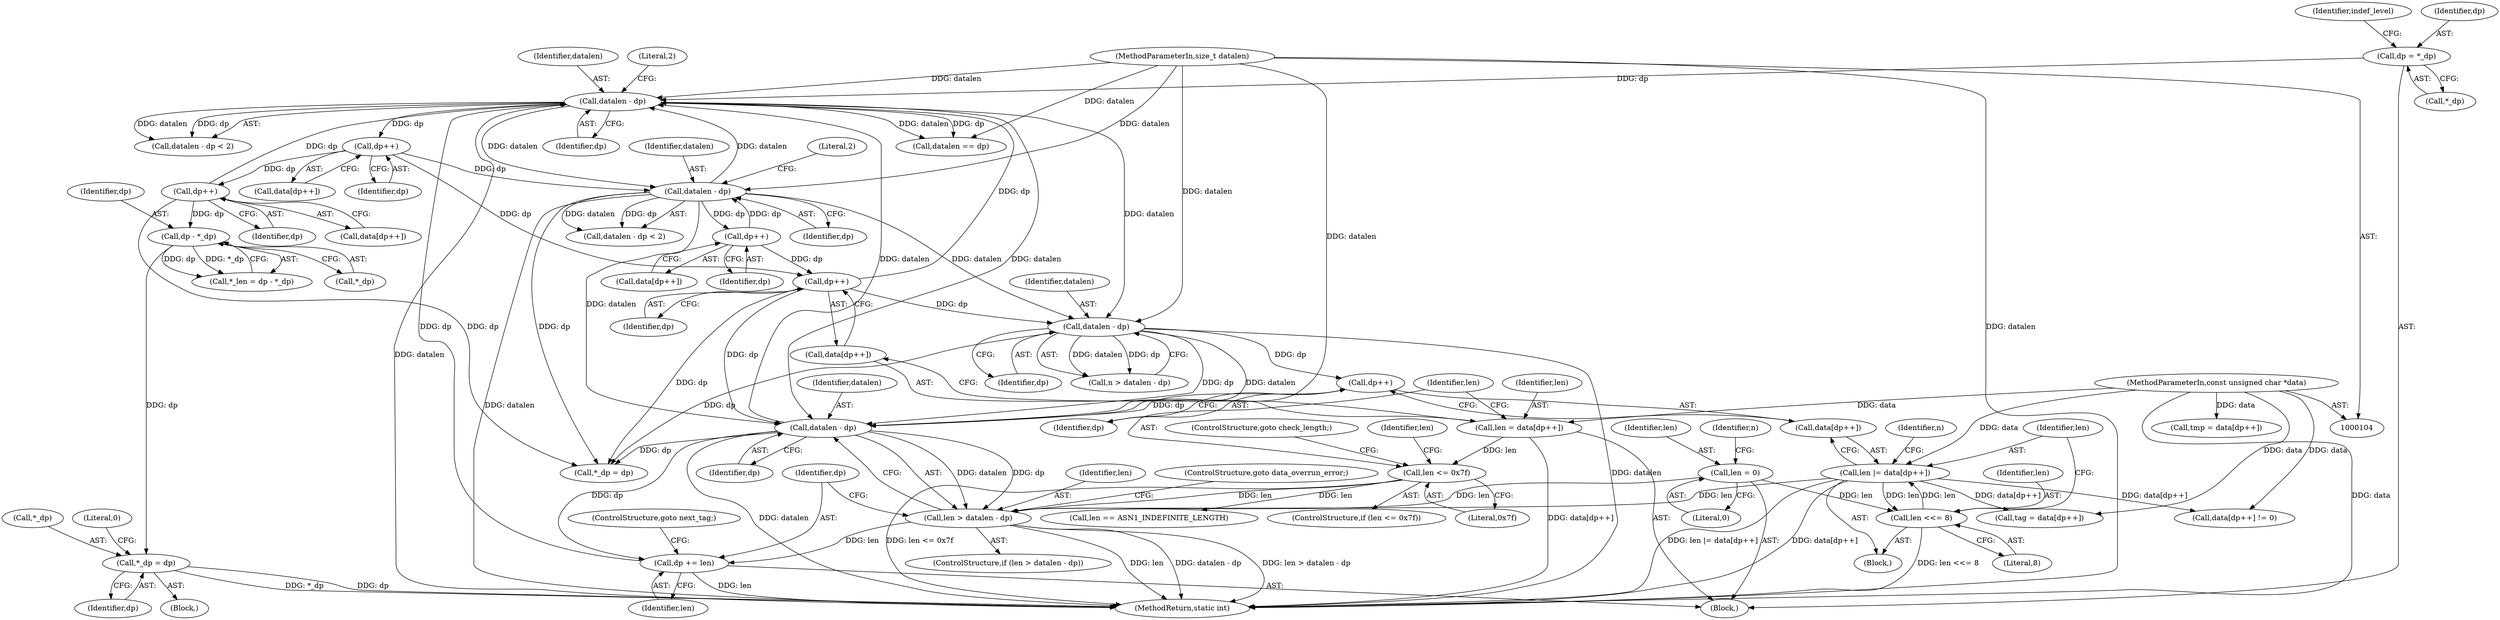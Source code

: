digraph "0_linux_23c8a812dc3c621009e4f0e5342aa4e2ede1ceaa@pointer" {
"1000171" [label="(Call,*_dp = dp)"];
"1000167" [label="(Call,dp - *_dp)"];
"1000154" [label="(Call,dp++)"];
"1000143" [label="(Call,dp++)"];
"1000128" [label="(Call,datalen - dp)"];
"1000280" [label="(Call,datalen - dp)"];
"1000253" [label="(Call,datalen - dp)"];
"1000191" [label="(Call,datalen - dp)"];
"1000106" [label="(MethodParameterIn,size_t datalen)"];
"1000200" [label="(Call,dp++)"];
"1000209" [label="(Call,dp++)"];
"1000274" [label="(Call,dp++)"];
"1000284" [label="(Call,dp += len)"];
"1000278" [label="(Call,len > datalen - dp)"];
"1000257" [label="(Call,len = 0)"];
"1000212" [label="(Call,len <= 0x7f)"];
"1000205" [label="(Call,len = data[dp++])"];
"1000105" [label="(MethodParameterIn,const unsigned char *data)"];
"1000270" [label="(Call,len |= data[dp++])"];
"1000267" [label="(Call,len <<= 8)"];
"1000114" [label="(Call,dp = *_dp)"];
"1000251" [label="(Call,n > datalen - dp)"];
"1000282" [label="(Identifier,dp)"];
"1000258" [label="(Identifier,len)"];
"1000262" [label="(Identifier,n)"];
"1000218" [label="(Call,len == ASN1_INDEFINITE_LENGTH)"];
"1000110" [label="(Block,)"];
"1000129" [label="(Identifier,datalen)"];
"1000154" [label="(Call,dp++)"];
"1000270" [label="(Call,len |= data[dp++])"];
"1000116" [label="(Call,*_dp)"];
"1000285" [label="(Identifier,dp)"];
"1000172" [label="(Call,*_dp)"];
"1000155" [label="(Identifier,dp)"];
"1000267" [label="(Call,len <<= 8)"];
"1000167" [label="(Call,dp - *_dp)"];
"1000271" [label="(Identifier,len)"];
"1000128" [label="(Call,datalen - dp)"];
"1000274" [label="(Call,dp++)"];
"1000190" [label="(Call,datalen - dp < 2)"];
"1000255" [label="(Identifier,dp)"];
"1000265" [label="(Identifier,n)"];
"1000139" [label="(Call,tag = data[dp++])"];
"1000192" [label="(Identifier,datalen)"];
"1000213" [label="(Identifier,len)"];
"1000211" [label="(ControlStructure,if (len <= 0x7f))"];
"1000278" [label="(Call,len > datalen - dp)"];
"1000171" [label="(Call,*_dp = dp)"];
"1000130" [label="(Identifier,dp)"];
"1000127" [label="(Call,datalen - dp < 2)"];
"1000279" [label="(Identifier,len)"];
"1000169" [label="(Call,*_dp)"];
"1000215" [label="(ControlStructure,goto check_length;)"];
"1000325" [label="(MethodReturn,static int)"];
"1000174" [label="(Identifier,dp)"];
"1000318" [label="(Call,*_dp = dp)"];
"1000283" [label="(ControlStructure,goto data_overrun_error;)"];
"1000144" [label="(Identifier,dp)"];
"1000212" [label="(Call,len <= 0x7f)"];
"1000151" [label="(Call,data[dp++] != 0)"];
"1000152" [label="(Call,data[dp++])"];
"1000122" [label="(Identifier,indef_level)"];
"1000168" [label="(Identifier,dp)"];
"1000269" [label="(Literal,8)"];
"1000114" [label="(Call,dp = *_dp)"];
"1000210" [label="(Identifier,dp)"];
"1000268" [label="(Identifier,len)"];
"1000275" [label="(Identifier,dp)"];
"1000176" [label="(Literal,0)"];
"1000201" [label="(Identifier,dp)"];
"1000286" [label="(Identifier,len)"];
"1000257" [label="(Call,len = 0)"];
"1000163" [label="(Block,)"];
"1000164" [label="(Call,*_len = dp - *_dp)"];
"1000272" [label="(Call,data[dp++])"];
"1000196" [label="(Call,tmp = data[dp++])"];
"1000266" [label="(Block,)"];
"1000259" [label="(Literal,0)"];
"1000280" [label="(Call,datalen - dp)"];
"1000254" [label="(Identifier,datalen)"];
"1000277" [label="(ControlStructure,if (len > datalen - dp))"];
"1000253" [label="(Call,datalen - dp)"];
"1000131" [label="(Literal,2)"];
"1000281" [label="(Identifier,datalen)"];
"1000191" [label="(Call,datalen - dp)"];
"1000198" [label="(Call,data[dp++])"];
"1000200" [label="(Call,dp++)"];
"1000209" [label="(Call,dp++)"];
"1000219" [label="(Identifier,len)"];
"1000287" [label="(ControlStructure,goto next_tag;)"];
"1000207" [label="(Call,data[dp++])"];
"1000214" [label="(Literal,0x7f)"];
"1000206" [label="(Identifier,len)"];
"1000205" [label="(Call,len = data[dp++])"];
"1000141" [label="(Call,data[dp++])"];
"1000134" [label="(Call,datalen == dp)"];
"1000194" [label="(Literal,2)"];
"1000105" [label="(MethodParameterIn,const unsigned char *data)"];
"1000193" [label="(Identifier,dp)"];
"1000106" [label="(MethodParameterIn,size_t datalen)"];
"1000115" [label="(Identifier,dp)"];
"1000143" [label="(Call,dp++)"];
"1000284" [label="(Call,dp += len)"];
"1000171" -> "1000163"  [label="AST: "];
"1000171" -> "1000174"  [label="CFG: "];
"1000172" -> "1000171"  [label="AST: "];
"1000174" -> "1000171"  [label="AST: "];
"1000176" -> "1000171"  [label="CFG: "];
"1000171" -> "1000325"  [label="DDG: *_dp"];
"1000171" -> "1000325"  [label="DDG: dp"];
"1000167" -> "1000171"  [label="DDG: dp"];
"1000167" -> "1000164"  [label="AST: "];
"1000167" -> "1000169"  [label="CFG: "];
"1000168" -> "1000167"  [label="AST: "];
"1000169" -> "1000167"  [label="AST: "];
"1000164" -> "1000167"  [label="CFG: "];
"1000167" -> "1000164"  [label="DDG: dp"];
"1000167" -> "1000164"  [label="DDG: *_dp"];
"1000154" -> "1000167"  [label="DDG: dp"];
"1000154" -> "1000152"  [label="AST: "];
"1000154" -> "1000155"  [label="CFG: "];
"1000155" -> "1000154"  [label="AST: "];
"1000152" -> "1000154"  [label="CFG: "];
"1000154" -> "1000128"  [label="DDG: dp"];
"1000143" -> "1000154"  [label="DDG: dp"];
"1000154" -> "1000318"  [label="DDG: dp"];
"1000143" -> "1000141"  [label="AST: "];
"1000143" -> "1000144"  [label="CFG: "];
"1000144" -> "1000143"  [label="AST: "];
"1000141" -> "1000143"  [label="CFG: "];
"1000128" -> "1000143"  [label="DDG: dp"];
"1000143" -> "1000191"  [label="DDG: dp"];
"1000143" -> "1000209"  [label="DDG: dp"];
"1000128" -> "1000127"  [label="AST: "];
"1000128" -> "1000130"  [label="CFG: "];
"1000129" -> "1000128"  [label="AST: "];
"1000130" -> "1000128"  [label="AST: "];
"1000131" -> "1000128"  [label="CFG: "];
"1000128" -> "1000325"  [label="DDG: datalen"];
"1000128" -> "1000127"  [label="DDG: datalen"];
"1000128" -> "1000127"  [label="DDG: dp"];
"1000280" -> "1000128"  [label="DDG: datalen"];
"1000191" -> "1000128"  [label="DDG: datalen"];
"1000106" -> "1000128"  [label="DDG: datalen"];
"1000284" -> "1000128"  [label="DDG: dp"];
"1000209" -> "1000128"  [label="DDG: dp"];
"1000114" -> "1000128"  [label="DDG: dp"];
"1000128" -> "1000134"  [label="DDG: datalen"];
"1000128" -> "1000134"  [label="DDG: dp"];
"1000128" -> "1000191"  [label="DDG: datalen"];
"1000128" -> "1000253"  [label="DDG: datalen"];
"1000128" -> "1000280"  [label="DDG: datalen"];
"1000280" -> "1000278"  [label="AST: "];
"1000280" -> "1000282"  [label="CFG: "];
"1000281" -> "1000280"  [label="AST: "];
"1000282" -> "1000280"  [label="AST: "];
"1000278" -> "1000280"  [label="CFG: "];
"1000280" -> "1000325"  [label="DDG: datalen"];
"1000280" -> "1000278"  [label="DDG: datalen"];
"1000280" -> "1000278"  [label="DDG: dp"];
"1000253" -> "1000280"  [label="DDG: datalen"];
"1000253" -> "1000280"  [label="DDG: dp"];
"1000191" -> "1000280"  [label="DDG: datalen"];
"1000106" -> "1000280"  [label="DDG: datalen"];
"1000209" -> "1000280"  [label="DDG: dp"];
"1000274" -> "1000280"  [label="DDG: dp"];
"1000280" -> "1000284"  [label="DDG: dp"];
"1000280" -> "1000318"  [label="DDG: dp"];
"1000253" -> "1000251"  [label="AST: "];
"1000253" -> "1000255"  [label="CFG: "];
"1000254" -> "1000253"  [label="AST: "];
"1000255" -> "1000253"  [label="AST: "];
"1000251" -> "1000253"  [label="CFG: "];
"1000253" -> "1000325"  [label="DDG: datalen"];
"1000253" -> "1000251"  [label="DDG: datalen"];
"1000253" -> "1000251"  [label="DDG: dp"];
"1000191" -> "1000253"  [label="DDG: datalen"];
"1000106" -> "1000253"  [label="DDG: datalen"];
"1000209" -> "1000253"  [label="DDG: dp"];
"1000253" -> "1000274"  [label="DDG: dp"];
"1000253" -> "1000318"  [label="DDG: dp"];
"1000191" -> "1000190"  [label="AST: "];
"1000191" -> "1000193"  [label="CFG: "];
"1000192" -> "1000191"  [label="AST: "];
"1000193" -> "1000191"  [label="AST: "];
"1000194" -> "1000191"  [label="CFG: "];
"1000191" -> "1000325"  [label="DDG: datalen"];
"1000191" -> "1000190"  [label="DDG: datalen"];
"1000191" -> "1000190"  [label="DDG: dp"];
"1000106" -> "1000191"  [label="DDG: datalen"];
"1000200" -> "1000191"  [label="DDG: dp"];
"1000191" -> "1000200"  [label="DDG: dp"];
"1000191" -> "1000318"  [label="DDG: dp"];
"1000106" -> "1000104"  [label="AST: "];
"1000106" -> "1000325"  [label="DDG: datalen"];
"1000106" -> "1000134"  [label="DDG: datalen"];
"1000200" -> "1000198"  [label="AST: "];
"1000200" -> "1000201"  [label="CFG: "];
"1000201" -> "1000200"  [label="AST: "];
"1000198" -> "1000200"  [label="CFG: "];
"1000200" -> "1000209"  [label="DDG: dp"];
"1000209" -> "1000207"  [label="AST: "];
"1000209" -> "1000210"  [label="CFG: "];
"1000210" -> "1000209"  [label="AST: "];
"1000207" -> "1000209"  [label="CFG: "];
"1000209" -> "1000318"  [label="DDG: dp"];
"1000274" -> "1000272"  [label="AST: "];
"1000274" -> "1000275"  [label="CFG: "];
"1000275" -> "1000274"  [label="AST: "];
"1000272" -> "1000274"  [label="CFG: "];
"1000284" -> "1000110"  [label="AST: "];
"1000284" -> "1000286"  [label="CFG: "];
"1000285" -> "1000284"  [label="AST: "];
"1000286" -> "1000284"  [label="AST: "];
"1000287" -> "1000284"  [label="CFG: "];
"1000284" -> "1000325"  [label="DDG: len"];
"1000278" -> "1000284"  [label="DDG: len"];
"1000278" -> "1000277"  [label="AST: "];
"1000279" -> "1000278"  [label="AST: "];
"1000283" -> "1000278"  [label="CFG: "];
"1000285" -> "1000278"  [label="CFG: "];
"1000278" -> "1000325"  [label="DDG: datalen - dp"];
"1000278" -> "1000325"  [label="DDG: len > datalen - dp"];
"1000278" -> "1000325"  [label="DDG: len"];
"1000257" -> "1000278"  [label="DDG: len"];
"1000212" -> "1000278"  [label="DDG: len"];
"1000270" -> "1000278"  [label="DDG: len"];
"1000257" -> "1000110"  [label="AST: "];
"1000257" -> "1000259"  [label="CFG: "];
"1000258" -> "1000257"  [label="AST: "];
"1000259" -> "1000257"  [label="AST: "];
"1000262" -> "1000257"  [label="CFG: "];
"1000257" -> "1000267"  [label="DDG: len"];
"1000212" -> "1000211"  [label="AST: "];
"1000212" -> "1000214"  [label="CFG: "];
"1000213" -> "1000212"  [label="AST: "];
"1000214" -> "1000212"  [label="AST: "];
"1000215" -> "1000212"  [label="CFG: "];
"1000219" -> "1000212"  [label="CFG: "];
"1000212" -> "1000325"  [label="DDG: len <= 0x7f"];
"1000205" -> "1000212"  [label="DDG: len"];
"1000212" -> "1000218"  [label="DDG: len"];
"1000205" -> "1000110"  [label="AST: "];
"1000205" -> "1000207"  [label="CFG: "];
"1000206" -> "1000205"  [label="AST: "];
"1000207" -> "1000205"  [label="AST: "];
"1000213" -> "1000205"  [label="CFG: "];
"1000205" -> "1000325"  [label="DDG: data[dp++]"];
"1000105" -> "1000205"  [label="DDG: data"];
"1000105" -> "1000104"  [label="AST: "];
"1000105" -> "1000325"  [label="DDG: data"];
"1000105" -> "1000139"  [label="DDG: data"];
"1000105" -> "1000151"  [label="DDG: data"];
"1000105" -> "1000196"  [label="DDG: data"];
"1000105" -> "1000270"  [label="DDG: data"];
"1000270" -> "1000266"  [label="AST: "];
"1000270" -> "1000272"  [label="CFG: "];
"1000271" -> "1000270"  [label="AST: "];
"1000272" -> "1000270"  [label="AST: "];
"1000265" -> "1000270"  [label="CFG: "];
"1000270" -> "1000325"  [label="DDG: len |= data[dp++]"];
"1000270" -> "1000325"  [label="DDG: data[dp++]"];
"1000270" -> "1000139"  [label="DDG: data[dp++]"];
"1000270" -> "1000151"  [label="DDG: data[dp++]"];
"1000270" -> "1000267"  [label="DDG: len"];
"1000267" -> "1000270"  [label="DDG: len"];
"1000267" -> "1000266"  [label="AST: "];
"1000267" -> "1000269"  [label="CFG: "];
"1000268" -> "1000267"  [label="AST: "];
"1000269" -> "1000267"  [label="AST: "];
"1000271" -> "1000267"  [label="CFG: "];
"1000267" -> "1000325"  [label="DDG: len <<= 8"];
"1000114" -> "1000110"  [label="AST: "];
"1000114" -> "1000116"  [label="CFG: "];
"1000115" -> "1000114"  [label="AST: "];
"1000116" -> "1000114"  [label="AST: "];
"1000122" -> "1000114"  [label="CFG: "];
}

